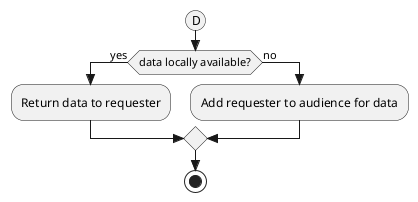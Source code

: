 @startuml
skinparam monochrome true
skinparam shadowing false
skinparam style strictuml

(D)
if (data locally available?) then (yes)
:Return data to requester;
else (no)
:Add requester to audience for data;
endif
stop

@enduml
